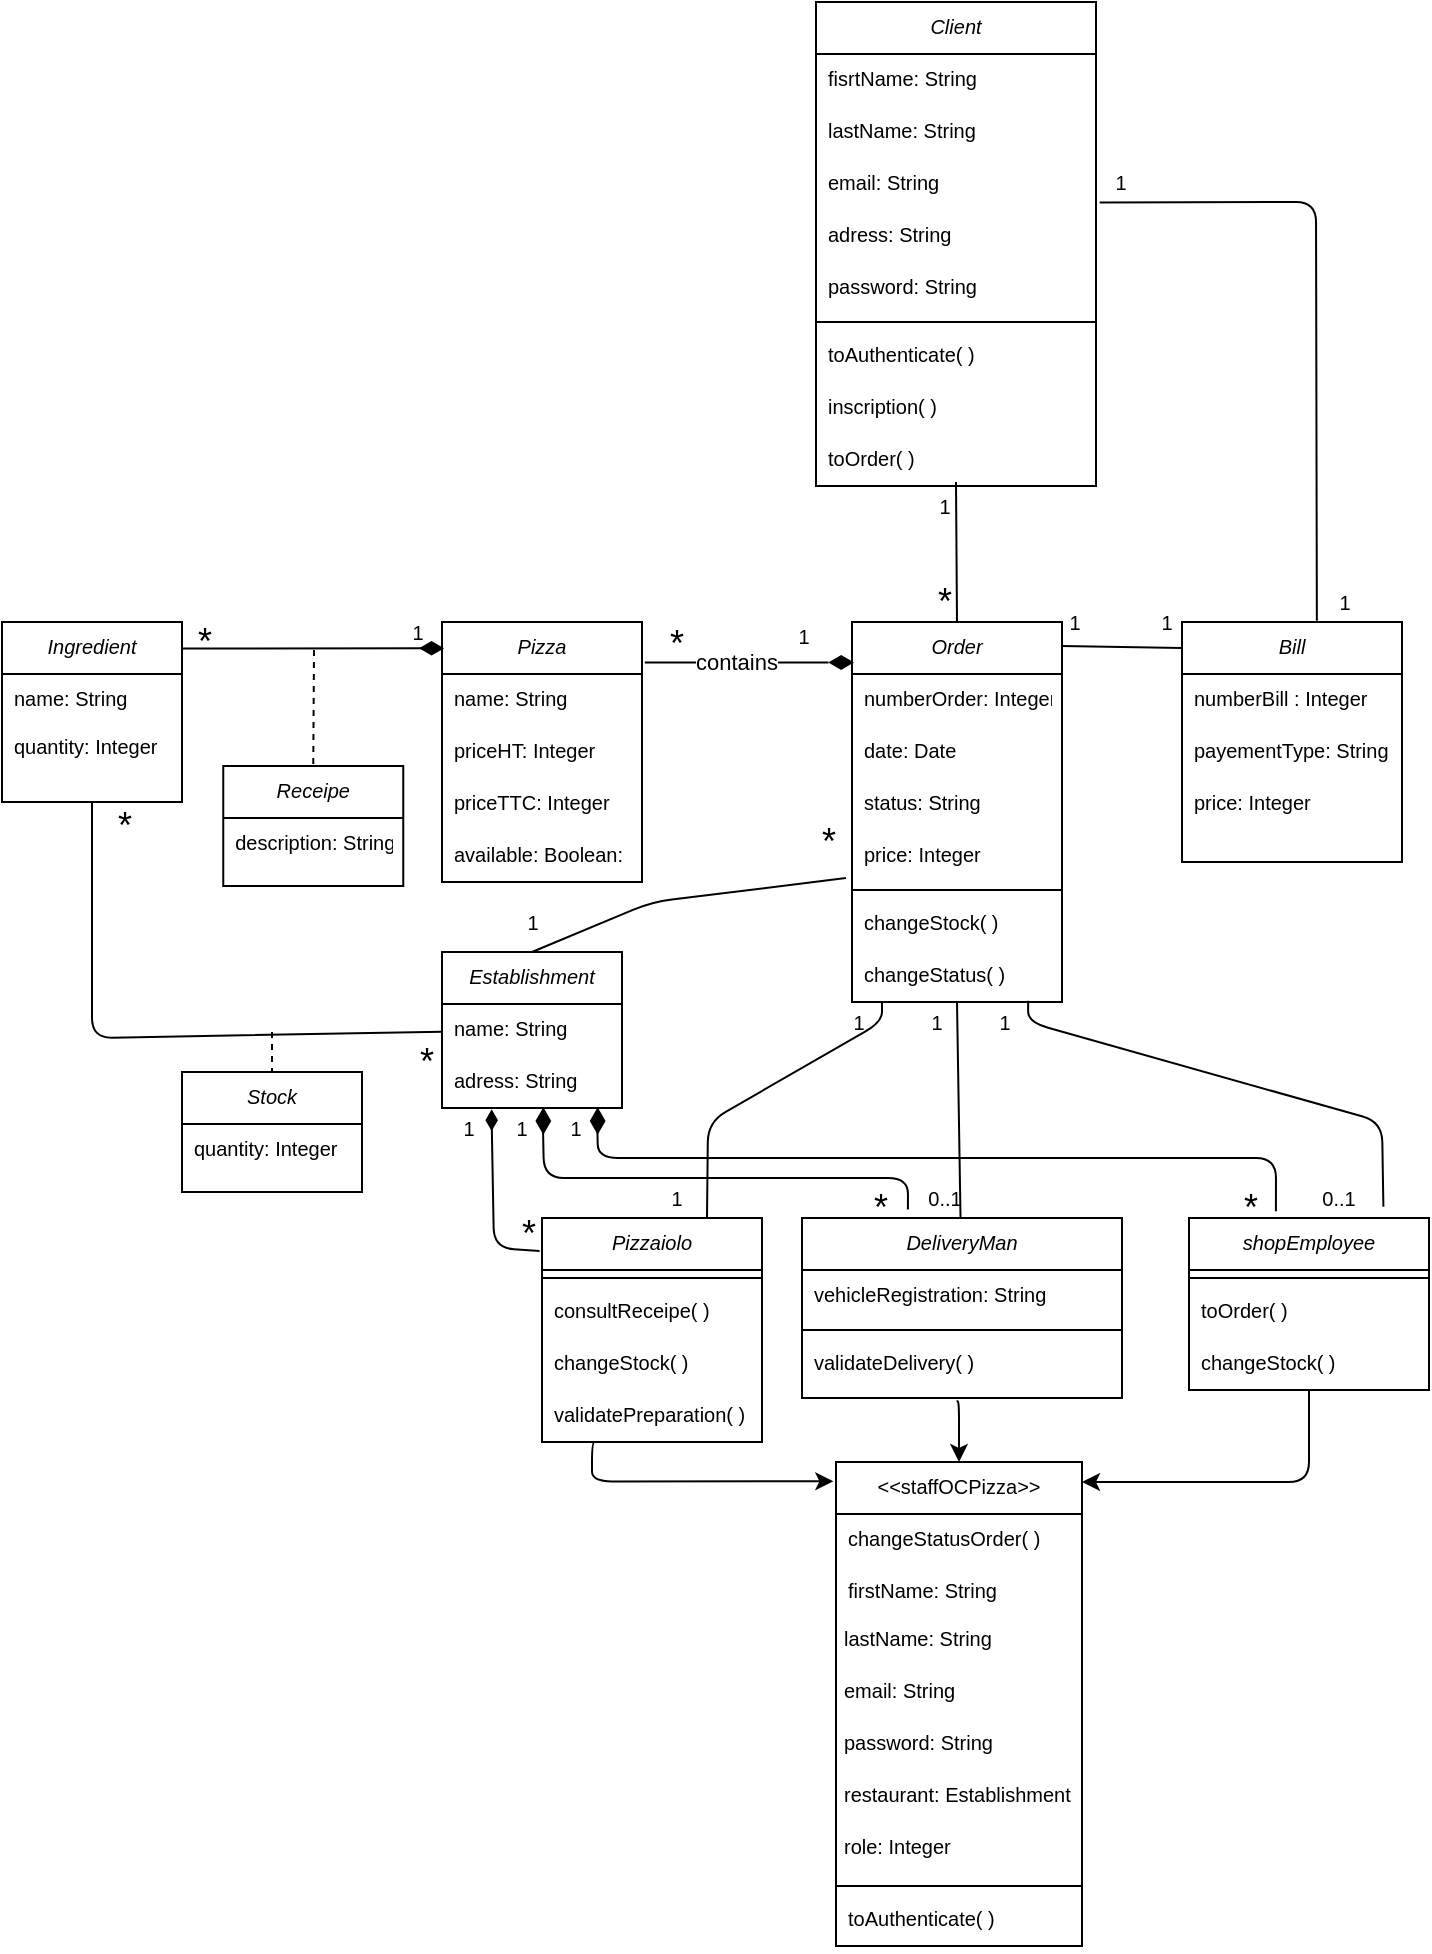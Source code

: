 <mxfile version="13.6.2" type="github"><diagram id="C5RBs43oDa-KdzZeNtuy" name="Page-1"><mxGraphModel dx="697" dy="497" grid="1" gridSize="10" guides="1" tooltips="1" connect="1" arrows="1" fold="1" page="1" pageScale="1" pageWidth="827" pageHeight="1169" math="0" shadow="0"><root><mxCell id="WIyWlLk6GJQsqaUBKTNV-0"/><mxCell id="WIyWlLk6GJQsqaUBKTNV-1" parent="WIyWlLk6GJQsqaUBKTNV-0"/><mxCell id="lugFvvRaNLMIri5eGXb2-1" value="" style="endArrow=none;html=1;entryX=0.613;entryY=-0.005;entryDx=0;entryDy=0;entryPerimeter=0;exitX=1.013;exitY=0.857;exitDx=0;exitDy=0;exitPerimeter=0;" edge="1" parent="WIyWlLk6GJQsqaUBKTNV-1" source="zkfFHV4jXpPFQw0GAbJ--3" target="zkfFHV4jXpPFQw0GAbJ--17"><mxGeometry width="50" height="50" relative="1" as="geometry"><mxPoint x="700" y="200" as="sourcePoint"/><mxPoint x="750" y="150" as="targetPoint"/><Array as="points"><mxPoint x="707" y="110"/></Array></mxGeometry></mxCell><mxCell id="lugFvvRaNLMIri5eGXb2-3" value="" style="endArrow=none;html=1;exitX=0.5;exitY=0;exitDx=0;exitDy=0;" edge="1" parent="WIyWlLk6GJQsqaUBKTNV-1" source="zkfFHV4jXpPFQw0GAbJ--13"><mxGeometry width="50" height="50" relative="1" as="geometry"><mxPoint x="542" y="510" as="sourcePoint"/><mxPoint x="527" y="250" as="targetPoint"/></mxGeometry></mxCell><mxCell id="lugFvvRaNLMIri5eGXb2-5" value="" style="endArrow=none;html=1;exitX=1;exitY=0.063;exitDx=0;exitDy=0;exitPerimeter=0;" edge="1" parent="WIyWlLk6GJQsqaUBKTNV-1" source="zkfFHV4jXpPFQw0GAbJ--13"><mxGeometry width="50" height="50" relative="1" as="geometry"><mxPoint x="670" y="440" as="sourcePoint"/><mxPoint x="640" y="333" as="targetPoint"/></mxGeometry></mxCell><mxCell id="lugFvvRaNLMIri5eGXb2-20" value="contains" style="endArrow=none;html=1;exitX=1.014;exitY=0.156;exitDx=0;exitDy=0;exitPerimeter=0;entryX=1.084;entryY=0.507;entryDx=0;entryDy=0;entryPerimeter=0;" edge="1" parent="WIyWlLk6GJQsqaUBKTNV-1" source="lugFvvRaNLMIri5eGXb2-15" target="lugFvvRaNLMIri5eGXb2-106"><mxGeometry width="50" height="50" relative="1" as="geometry"><mxPoint x="400" y="336" as="sourcePoint"/><mxPoint x="440" y="336" as="targetPoint"/></mxGeometry></mxCell><mxCell id="lugFvvRaNLMIri5eGXb2-25" value="" style="endArrow=none;html=1;exitX=1.005;exitY=0.147;exitDx=0;exitDy=0;exitPerimeter=0;entryX=0.898;entryY=0.507;entryDx=0;entryDy=0;entryPerimeter=0;" edge="1" parent="WIyWlLk6GJQsqaUBKTNV-1" source="lugFvvRaNLMIri5eGXb2-21" target="lugFvvRaNLMIri5eGXb2-108"><mxGeometry width="50" height="50" relative="1" as="geometry"><mxPoint x="254.48" y="330" as="sourcePoint"/><mxPoint x="250" y="335" as="targetPoint"/></mxGeometry></mxCell><mxCell id="lugFvvRaNLMIri5eGXb2-30" value="" style="endArrow=none;html=1;fontSize=10;entryX=0.5;entryY=0;entryDx=0;entryDy=0;rounded=1;dashed=1;" edge="1" parent="WIyWlLk6GJQsqaUBKTNV-1" target="lugFvvRaNLMIri5eGXb2-26"><mxGeometry width="50" height="50" relative="1" as="geometry"><mxPoint x="206" y="334" as="sourcePoint"/><mxPoint x="230" y="264" as="targetPoint"/></mxGeometry></mxCell><mxCell id="lugFvvRaNLMIri5eGXb2-35" value="" style="endArrow=none;html=1;fontSize=10;entryX=0.5;entryY=0;entryDx=0;entryDy=0;dashed=1;" edge="1" target="lugFvvRaNLMIri5eGXb2-32" parent="WIyWlLk6GJQsqaUBKTNV-1"><mxGeometry width="50" height="50" relative="1" as="geometry"><mxPoint x="185" y="525" as="sourcePoint"/><mxPoint x="180" y="415" as="targetPoint"/></mxGeometry></mxCell><mxCell id="lugFvvRaNLMIri5eGXb2-36" value="" style="endArrow=none;html=1;fontSize=10;entryX=0.5;entryY=1;entryDx=0;entryDy=0;" edge="1" parent="WIyWlLk6GJQsqaUBKTNV-1" source="zkfFHV4jXpPFQw0GAbJ--6" target="lugFvvRaNLMIri5eGXb2-21"><mxGeometry width="50" height="50" relative="1" as="geometry"><mxPoint x="90" y="570" as="sourcePoint"/><mxPoint x="140" y="520" as="targetPoint"/><Array as="points"><mxPoint x="95" y="528"/></Array></mxGeometry></mxCell><mxCell id="lugFvvRaNLMIri5eGXb2-37" value="" style="endArrow=none;html=1;fontSize=10;entryX=-0.029;entryY=0.923;entryDx=0;entryDy=0;exitX=0.5;exitY=0;exitDx=0;exitDy=0;endSize=1;startSize=1;entryPerimeter=0;" edge="1" parent="WIyWlLk6GJQsqaUBKTNV-1" source="zkfFHV4jXpPFQw0GAbJ--6" target="lugFvvRaNLMIri5eGXb2-14"><mxGeometry width="50" height="50" relative="1" as="geometry"><mxPoint x="380" y="490" as="sourcePoint"/><mxPoint x="430" y="440" as="targetPoint"/><Array as="points"><mxPoint x="375" y="460"/></Array></mxGeometry></mxCell><mxCell id="lugFvvRaNLMIri5eGXb2-59" value="" style="endArrow=none;html=1;fontSize=10;entryX=0.5;entryY=1;entryDx=0;entryDy=0;" edge="1" parent="WIyWlLk6GJQsqaUBKTNV-1" source="lugFvvRaNLMIri5eGXb2-44" target="zkfFHV4jXpPFQw0GAbJ--13"><mxGeometry width="50" height="50" relative="1" as="geometry"><mxPoint x="510" y="570" as="sourcePoint"/><mxPoint x="560" y="520" as="targetPoint"/></mxGeometry></mxCell><mxCell id="lugFvvRaNLMIri5eGXb2-60" value="" style="endArrow=none;html=1;strokeColor=#000000;fontSize=10;exitX=0.75;exitY=0;exitDx=0;exitDy=0;" edge="1" parent="WIyWlLk6GJQsqaUBKTNV-1" source="lugFvvRaNLMIri5eGXb2-38"><mxGeometry width="50" height="50" relative="1" as="geometry"><mxPoint x="410" y="590" as="sourcePoint"/><mxPoint x="490" y="510" as="targetPoint"/><Array as="points"><mxPoint x="403" y="570"/><mxPoint x="490" y="520"/></Array></mxGeometry></mxCell><mxCell id="lugFvvRaNLMIri5eGXb2-61" value="" style="endArrow=none;html=1;strokeColor=#000000;fontSize=10;entryX=0.839;entryY=0.977;entryDx=0;entryDy=0;entryPerimeter=0;exitX=0.81;exitY=-0.066;exitDx=0;exitDy=0;exitPerimeter=0;" edge="1" parent="WIyWlLk6GJQsqaUBKTNV-1" source="lugFvvRaNLMIri5eGXb2-48" target="lugFvvRaNLMIri5eGXb2-119"><mxGeometry width="50" height="50" relative="1" as="geometry"><mxPoint x="740" y="659" as="sourcePoint"/><mxPoint x="560" y="460" as="targetPoint"/><Array as="points"><mxPoint x="740" y="570"/><mxPoint x="563" y="520"/></Array></mxGeometry></mxCell><mxCell id="lugFvvRaNLMIri5eGXb2-63" value="" style="endArrow=none;html=1;strokeColor=#000000;fontSize=10;exitX=0.331;exitY=-0.047;exitDx=0;exitDy=0;exitPerimeter=0;entryX=0.937;entryY=0.519;entryDx=0;entryDy=0;entryPerimeter=0;" edge="1" parent="WIyWlLk6GJQsqaUBKTNV-1" source="lugFvvRaNLMIri5eGXb2-44" target="lugFvvRaNLMIri5eGXb2-104"><mxGeometry width="50" height="50" relative="1" as="geometry"><mxPoint x="443" y="548" as="sourcePoint"/><mxPoint x="333" y="588" as="targetPoint"/><Array as="points"><mxPoint x="503" y="598"/><mxPoint x="321" y="598"/></Array></mxGeometry></mxCell><mxCell id="lugFvvRaNLMIri5eGXb2-66" value="1" style="text;html=1;strokeColor=none;fillColor=none;align=center;verticalAlign=middle;whiteSpace=wrap;rounded=0;fontSize=10;" vertex="1" parent="WIyWlLk6GJQsqaUBKTNV-1"><mxGeometry x="597.5" y="90" width="23" height="20" as="geometry"/></mxCell><mxCell id="lugFvvRaNLMIri5eGXb2-67" value="1" style="text;html=1;strokeColor=none;fillColor=none;align=center;verticalAlign=middle;whiteSpace=wrap;rounded=0;fontSize=10;" vertex="1" parent="WIyWlLk6GJQsqaUBKTNV-1"><mxGeometry x="710" y="300" width="23" height="20" as="geometry"/></mxCell><mxCell id="lugFvvRaNLMIri5eGXb2-68" value="1" style="text;html=1;strokeColor=none;fillColor=none;align=center;verticalAlign=middle;whiteSpace=wrap;rounded=0;fontSize=10;" vertex="1" parent="WIyWlLk6GJQsqaUBKTNV-1"><mxGeometry x="510" y="252" width="23" height="20" as="geometry"/></mxCell><mxCell id="lugFvvRaNLMIri5eGXb2-69" value="&lt;font style=&quot;font-size: 18px&quot;&gt;*&lt;/font&gt;" style="text;html=1;strokeColor=none;fillColor=none;align=center;verticalAlign=middle;whiteSpace=wrap;rounded=0;fontSize=10;" vertex="1" parent="WIyWlLk6GJQsqaUBKTNV-1"><mxGeometry x="510" y="300" width="23" height="20" as="geometry"/></mxCell><mxCell id="lugFvvRaNLMIri5eGXb2-70" value="1" style="text;html=1;strokeColor=none;fillColor=none;align=center;verticalAlign=middle;whiteSpace=wrap;rounded=0;fontSize=10;" vertex="1" parent="WIyWlLk6GJQsqaUBKTNV-1"><mxGeometry x="442.83" y="320.5" width="15.5" height="13" as="geometry"/></mxCell><mxCell id="lugFvvRaNLMIri5eGXb2-71" value="&lt;font style=&quot;font-size: 18px&quot;&gt;*&lt;/font&gt;" style="text;html=1;strokeColor=none;fillColor=none;align=center;verticalAlign=middle;whiteSpace=wrap;rounded=0;fontSize=10;" vertex="1" parent="WIyWlLk6GJQsqaUBKTNV-1"><mxGeometry x="376" y="320.5" width="23" height="20" as="geometry"/></mxCell><mxCell id="lugFvvRaNLMIri5eGXb2-73" value="1" style="text;html=1;strokeColor=none;fillColor=none;align=center;verticalAlign=middle;whiteSpace=wrap;rounded=0;fontSize=10;" vertex="1" parent="WIyWlLk6GJQsqaUBKTNV-1"><mxGeometry x="620.5" y="310" width="23" height="20" as="geometry"/></mxCell><mxCell id="lugFvvRaNLMIri5eGXb2-74" value="1" style="text;html=1;strokeColor=none;fillColor=none;align=center;verticalAlign=middle;whiteSpace=wrap;rounded=0;fontSize=10;" vertex="1" parent="WIyWlLk6GJQsqaUBKTNV-1"><mxGeometry x="574.5" y="310" width="23" height="20" as="geometry"/></mxCell><mxCell id="lugFvvRaNLMIri5eGXb2-75" value="1" style="text;html=1;strokeColor=none;fillColor=none;align=center;verticalAlign=middle;whiteSpace=wrap;rounded=0;fontSize=10;" vertex="1" parent="WIyWlLk6GJQsqaUBKTNV-1"><mxGeometry x="249.83" y="316.5" width="15.75" height="17" as="geometry"/></mxCell><mxCell id="lugFvvRaNLMIri5eGXb2-77" value="&lt;font style=&quot;font-size: 18px&quot;&gt;*&lt;/font&gt;" style="text;html=1;strokeColor=none;fillColor=none;align=center;verticalAlign=middle;whiteSpace=wrap;rounded=0;fontSize=10;" vertex="1" parent="WIyWlLk6GJQsqaUBKTNV-1"><mxGeometry x="140" y="320" width="23" height="20" as="geometry"/></mxCell><mxCell id="lugFvvRaNLMIri5eGXb2-79" value="1" style="text;html=1;strokeColor=none;fillColor=none;align=center;verticalAlign=middle;whiteSpace=wrap;rounded=0;fontSize=10;" vertex="1" parent="WIyWlLk6GJQsqaUBKTNV-1"><mxGeometry x="303.5" y="460" width="23" height="20" as="geometry"/></mxCell><mxCell id="lugFvvRaNLMIri5eGXb2-80" value="&lt;font style=&quot;font-size: 18px&quot;&gt;*&lt;/font&gt;" style="text;html=1;strokeColor=none;fillColor=none;align=center;verticalAlign=middle;whiteSpace=wrap;rounded=0;fontSize=10;" vertex="1" parent="WIyWlLk6GJQsqaUBKTNV-1"><mxGeometry x="452" y="420" width="23" height="20" as="geometry"/></mxCell><mxCell id="zkfFHV4jXpPFQw0GAbJ--0" value="Client" style="swimlane;fontStyle=2;align=center;verticalAlign=top;childLayout=stackLayout;horizontal=1;startSize=26;horizontalStack=0;resizeParent=1;resizeLast=0;collapsible=1;marginBottom=0;rounded=0;shadow=0;strokeWidth=1;fontSize=10;" parent="WIyWlLk6GJQsqaUBKTNV-1" vertex="1"><mxGeometry x="457" y="10" width="140" height="242" as="geometry"><mxRectangle x="230" y="140" width="160" height="26" as="alternateBounds"/></mxGeometry></mxCell><mxCell id="zkfFHV4jXpPFQw0GAbJ--1" value="fisrtName: String" style="text;align=left;verticalAlign=top;spacingLeft=4;spacingRight=4;overflow=hidden;rotatable=0;points=[[0,0.5],[1,0.5]];portConstraint=eastwest;strokeWidth=1;fontSize=10;" parent="zkfFHV4jXpPFQw0GAbJ--0" vertex="1"><mxGeometry y="26" width="140" height="26" as="geometry"/></mxCell><mxCell id="zkfFHV4jXpPFQw0GAbJ--2" value="lastName: String" style="text;align=left;verticalAlign=top;spacingLeft=4;spacingRight=4;overflow=hidden;rotatable=0;points=[[0,0.5],[1,0.5]];portConstraint=eastwest;rounded=0;shadow=0;html=0;strokeWidth=1;fontSize=10;" parent="zkfFHV4jXpPFQw0GAbJ--0" vertex="1"><mxGeometry y="52" width="140" height="26" as="geometry"/></mxCell><mxCell id="zkfFHV4jXpPFQw0GAbJ--3" value="email: String" style="text;align=left;verticalAlign=top;spacingLeft=4;spacingRight=4;overflow=hidden;rotatable=0;points=[[0,0.5],[1,0.5]];portConstraint=eastwest;rounded=0;shadow=0;html=0;strokeWidth=1;fontSize=10;" parent="zkfFHV4jXpPFQw0GAbJ--0" vertex="1"><mxGeometry y="78" width="140" height="26" as="geometry"/></mxCell><mxCell id="zkfFHV4jXpPFQw0GAbJ--5" value="adress: String" style="text;align=left;verticalAlign=top;spacingLeft=4;spacingRight=4;overflow=hidden;rotatable=0;points=[[0,0.5],[1,0.5]];portConstraint=eastwest;strokeWidth=1;fontSize=10;" parent="zkfFHV4jXpPFQw0GAbJ--0" vertex="1"><mxGeometry y="104" width="140" height="26" as="geometry"/></mxCell><mxCell id="lugFvvRaNLMIri5eGXb2-7" value="password: String" style="text;align=left;verticalAlign=top;spacingLeft=4;spacingRight=4;overflow=hidden;rotatable=0;points=[[0,0.5],[1,0.5]];portConstraint=eastwest;strokeWidth=1;fontSize=10;" vertex="1" parent="zkfFHV4jXpPFQw0GAbJ--0"><mxGeometry y="130" width="140" height="26" as="geometry"/></mxCell><mxCell id="zkfFHV4jXpPFQw0GAbJ--4" value="" style="line;html=1;strokeWidth=1;align=left;verticalAlign=middle;spacingTop=-1;spacingLeft=3;spacingRight=3;rotatable=0;labelPosition=right;points=[];portConstraint=eastwest;" parent="zkfFHV4jXpPFQw0GAbJ--0" vertex="1"><mxGeometry y="156" width="140" height="8" as="geometry"/></mxCell><mxCell id="lugFvvRaNLMIri5eGXb2-8" value="toAuthenticate( )" style="text;align=left;verticalAlign=top;spacingLeft=4;spacingRight=4;overflow=hidden;rotatable=0;points=[[0,0.5],[1,0.5]];portConstraint=eastwest;strokeWidth=1;fontSize=10;" vertex="1" parent="zkfFHV4jXpPFQw0GAbJ--0"><mxGeometry y="164" width="140" height="26" as="geometry"/></mxCell><mxCell id="lugFvvRaNLMIri5eGXb2-115" value="inscription( ) " style="text;align=left;verticalAlign=top;spacingLeft=4;spacingRight=4;overflow=hidden;rotatable=0;points=[[0,0.5],[1,0.5]];portConstraint=eastwest;strokeWidth=1;fontSize=10;" vertex="1" parent="zkfFHV4jXpPFQw0GAbJ--0"><mxGeometry y="190" width="140" height="26" as="geometry"/></mxCell><mxCell id="lugFvvRaNLMIri5eGXb2-116" value="toOrder( )" style="text;align=left;verticalAlign=top;spacingLeft=4;spacingRight=4;overflow=hidden;rotatable=0;points=[[0,0.5],[1,0.5]];portConstraint=eastwest;strokeWidth=1;fontSize=10;" vertex="1" parent="zkfFHV4jXpPFQw0GAbJ--0"><mxGeometry y="216" width="140" height="26" as="geometry"/></mxCell><mxCell id="lugFvvRaNLMIri5eGXb2-81" value="1" style="text;html=1;strokeColor=none;fillColor=none;align=center;verticalAlign=middle;whiteSpace=wrap;rounded=0;fontSize=10;" vertex="1" parent="WIyWlLk6GJQsqaUBKTNV-1"><mxGeometry x="277.83" y="561.75" width="11" height="22.5" as="geometry"/></mxCell><mxCell id="lugFvvRaNLMIri5eGXb2-82" value="&lt;font style=&quot;font-size: 18px&quot;&gt;*&lt;/font&gt;" style="text;html=1;strokeColor=none;fillColor=none;align=center;verticalAlign=middle;whiteSpace=wrap;rounded=0;fontSize=10;" vertex="1" parent="WIyWlLk6GJQsqaUBKTNV-1"><mxGeometry x="305.5" y="618" width="14.5" height="15" as="geometry"/></mxCell><mxCell id="lugFvvRaNLMIri5eGXb2-83" value="&lt;font style=&quot;font-size: 18px&quot;&gt;*&lt;/font&gt;" style="text;html=1;strokeColor=none;fillColor=none;align=center;verticalAlign=middle;whiteSpace=wrap;rounded=0;fontSize=10;" vertex="1" parent="WIyWlLk6GJQsqaUBKTNV-1"><mxGeometry x="478" y="603" width="23" height="20" as="geometry"/></mxCell><mxCell id="lugFvvRaNLMIri5eGXb2-84" value="1" style="text;html=1;strokeColor=none;fillColor=none;align=center;verticalAlign=middle;whiteSpace=wrap;rounded=0;fontSize=10;" vertex="1" parent="WIyWlLk6GJQsqaUBKTNV-1"><mxGeometry x="334" y="565.5" width="6" height="15" as="geometry"/></mxCell><mxCell id="lugFvvRaNLMIri5eGXb2-85" value="1" style="text;html=1;strokeColor=none;fillColor=none;align=center;verticalAlign=middle;whiteSpace=wrap;rounded=0;fontSize=10;" vertex="1" parent="WIyWlLk6GJQsqaUBKTNV-1"><mxGeometry x="305.5" y="565.5" width="8" height="15" as="geometry"/></mxCell><mxCell id="lugFvvRaNLMIri5eGXb2-86" value="" style="endArrow=none;html=1;strokeColor=#000000;fontSize=10;entryX=0.908;entryY=0.519;entryDx=0;entryDy=0;exitX=0.308;exitY=-0.05;exitDx=0;exitDy=0;exitPerimeter=0;entryPerimeter=0;" edge="1" parent="WIyWlLk6GJQsqaUBKTNV-1" target="lugFvvRaNLMIri5eGXb2-105"><mxGeometry width="50" height="50" relative="1" as="geometry"><mxPoint x="686.96" y="614.6" as="sourcePoint"/><mxPoint x="340.5" y="558" as="targetPoint"/><Array as="points"><mxPoint x="687" y="588"/><mxPoint x="401" y="588"/><mxPoint x="348" y="588"/></Array></mxGeometry></mxCell><mxCell id="lugFvvRaNLMIri5eGXb2-87" value="&lt;font style=&quot;font-size: 18px&quot;&gt;*&lt;/font&gt;" style="text;html=1;strokeColor=none;fillColor=none;align=center;verticalAlign=middle;whiteSpace=wrap;rounded=0;fontSize=10;" vertex="1" parent="WIyWlLk6GJQsqaUBKTNV-1"><mxGeometry x="663" y="603" width="23" height="20" as="geometry"/></mxCell><mxCell id="lugFvvRaNLMIri5eGXb2-88" value="1" style="text;html=1;strokeColor=none;fillColor=none;align=center;verticalAlign=middle;whiteSpace=wrap;rounded=0;fontSize=10;" vertex="1" parent="WIyWlLk6GJQsqaUBKTNV-1"><mxGeometry x="467" y="510" width="23" height="20" as="geometry"/></mxCell><mxCell id="lugFvvRaNLMIri5eGXb2-89" value="1" style="text;html=1;strokeColor=none;fillColor=none;align=center;verticalAlign=middle;whiteSpace=wrap;rounded=0;fontSize=10;" vertex="1" parent="WIyWlLk6GJQsqaUBKTNV-1"><mxGeometry x="506" y="510" width="23" height="20" as="geometry"/></mxCell><mxCell id="lugFvvRaNLMIri5eGXb2-90" value="1" style="text;html=1;strokeColor=none;fillColor=none;align=center;verticalAlign=middle;whiteSpace=wrap;rounded=0;fontSize=10;" vertex="1" parent="WIyWlLk6GJQsqaUBKTNV-1"><mxGeometry x="540" y="510" width="23" height="20" as="geometry"/></mxCell><mxCell id="lugFvvRaNLMIri5eGXb2-92" value="1" style="text;html=1;strokeColor=none;fillColor=none;align=center;verticalAlign=middle;whiteSpace=wrap;rounded=0;fontSize=10;" vertex="1" parent="WIyWlLk6GJQsqaUBKTNV-1"><mxGeometry x="376" y="598" width="23" height="20" as="geometry"/></mxCell><mxCell id="lugFvvRaNLMIri5eGXb2-93" value="0..1" style="text;html=1;strokeColor=none;fillColor=none;align=center;verticalAlign=middle;whiteSpace=wrap;rounded=0;fontSize=10;" vertex="1" parent="WIyWlLk6GJQsqaUBKTNV-1"><mxGeometry x="510" y="598" width="23" height="20" as="geometry"/></mxCell><mxCell id="lugFvvRaNLMIri5eGXb2-94" value="0..1" style="text;html=1;strokeColor=none;fillColor=none;align=center;verticalAlign=middle;whiteSpace=wrap;rounded=0;fontSize=10;" vertex="1" parent="WIyWlLk6GJQsqaUBKTNV-1"><mxGeometry x="706.5" y="598" width="23" height="20" as="geometry"/></mxCell><mxCell id="lugFvvRaNLMIri5eGXb2-96" value="" style="endArrow=none;html=1;strokeColor=#000000;fontSize=10;exitX=-0.011;exitY=0.147;exitDx=0;exitDy=0;exitPerimeter=0;" edge="1" parent="WIyWlLk6GJQsqaUBKTNV-1" source="lugFvvRaNLMIri5eGXb2-38" target="lugFvvRaNLMIri5eGXb2-103"><mxGeometry width="50" height="50" relative="1" as="geometry"><mxPoint x="296" y="638" as="sourcePoint"/><mxPoint x="296" y="578" as="targetPoint"/><Array as="points"><mxPoint x="296" y="633"/></Array></mxGeometry></mxCell><mxCell id="lugFvvRaNLMIri5eGXb2-103" value="" style="html=1;whiteSpace=wrap;aspect=fixed;shape=isoRectangle;strokeWidth=1;fontSize=10;rotation=90;fillColor=#000000;" vertex="1" parent="WIyWlLk6GJQsqaUBKTNV-1"><mxGeometry x="290.39" y="566.44" width="8.89" height="5.33" as="geometry"/></mxCell><mxCell id="lugFvvRaNLMIri5eGXb2-104" value="" style="html=1;whiteSpace=wrap;aspect=fixed;shape=isoRectangle;strokeWidth=1;fontSize=10;rotation=90;fillColor=#000000;" vertex="1" parent="WIyWlLk6GJQsqaUBKTNV-1"><mxGeometry x="314.83" y="566" width="11.67" height="7" as="geometry"/></mxCell><mxCell id="lugFvvRaNLMIri5eGXb2-105" value="" style="html=1;whiteSpace=wrap;aspect=fixed;shape=isoRectangle;strokeWidth=1;fontSize=10;rotation=90;fillColor=#000000;" vertex="1" parent="WIyWlLk6GJQsqaUBKTNV-1"><mxGeometry x="342" y="566" width="11.67" height="7" as="geometry"/></mxCell><mxCell id="zkfFHV4jXpPFQw0GAbJ--13" value="Order" style="swimlane;fontStyle=2;align=center;verticalAlign=top;childLayout=stackLayout;horizontal=1;startSize=26;horizontalStack=0;resizeParent=1;resizeLast=0;collapsible=1;marginBottom=0;rounded=0;shadow=0;strokeWidth=1;fontSize=10;" parent="WIyWlLk6GJQsqaUBKTNV-1" vertex="1"><mxGeometry x="475" y="320" width="105" height="190" as="geometry"><mxRectangle x="340" y="380" width="170" height="26" as="alternateBounds"/></mxGeometry></mxCell><mxCell id="zkfFHV4jXpPFQw0GAbJ--14" value="numberOrder: Integer" style="text;align=left;verticalAlign=top;spacingLeft=4;spacingRight=4;overflow=hidden;rotatable=0;points=[[0,0.5],[1,0.5]];portConstraint=eastwest;fontSize=10;" parent="zkfFHV4jXpPFQw0GAbJ--13" vertex="1"><mxGeometry y="26" width="105" height="26" as="geometry"/></mxCell><mxCell id="lugFvvRaNLMIri5eGXb2-12" value="date: Date&#xa;" style="text;align=left;verticalAlign=top;spacingLeft=4;spacingRight=4;overflow=hidden;rotatable=0;points=[[0,0.5],[1,0.5]];portConstraint=eastwest;fontSize=10;" vertex="1" parent="zkfFHV4jXpPFQw0GAbJ--13"><mxGeometry y="52" width="105" height="26" as="geometry"/></mxCell><mxCell id="lugFvvRaNLMIri5eGXb2-13" value="status: String" style="text;align=left;verticalAlign=top;spacingLeft=4;spacingRight=4;overflow=hidden;rotatable=0;points=[[0,0.5],[1,0.5]];portConstraint=eastwest;fontSize=10;" vertex="1" parent="zkfFHV4jXpPFQw0GAbJ--13"><mxGeometry y="78" width="105" height="26" as="geometry"/></mxCell><mxCell id="lugFvvRaNLMIri5eGXb2-14" value="price: Integer" style="text;align=left;verticalAlign=top;spacingLeft=4;spacingRight=4;overflow=hidden;rotatable=0;points=[[0,0.5],[1,0.5]];portConstraint=eastwest;fontSize=10;" vertex="1" parent="zkfFHV4jXpPFQw0GAbJ--13"><mxGeometry y="104" width="105" height="26" as="geometry"/></mxCell><mxCell id="lugFvvRaNLMIri5eGXb2-117" value="" style="line;html=1;strokeWidth=1;align=left;verticalAlign=middle;spacingTop=-1;spacingLeft=3;spacingRight=3;rotatable=0;labelPosition=right;points=[];portConstraint=eastwest;" vertex="1" parent="zkfFHV4jXpPFQw0GAbJ--13"><mxGeometry y="130" width="105" height="8" as="geometry"/></mxCell><mxCell id="lugFvvRaNLMIri5eGXb2-118" value="changeStock( )" style="text;align=left;verticalAlign=top;spacingLeft=4;spacingRight=4;overflow=hidden;rotatable=0;points=[[0,0.5],[1,0.5]];portConstraint=eastwest;fontSize=10;" vertex="1" parent="zkfFHV4jXpPFQw0GAbJ--13"><mxGeometry y="138" width="105" height="26" as="geometry"/></mxCell><mxCell id="lugFvvRaNLMIri5eGXb2-119" value="changeStatus( ) " style="text;align=left;verticalAlign=top;spacingLeft=4;spacingRight=4;overflow=hidden;rotatable=0;points=[[0,0.5],[1,0.5]];portConstraint=eastwest;fontSize=10;" vertex="1" parent="zkfFHV4jXpPFQw0GAbJ--13"><mxGeometry y="164" width="105" height="26" as="geometry"/></mxCell><mxCell id="zkfFHV4jXpPFQw0GAbJ--17" value="Bill" style="swimlane;fontStyle=2;align=center;verticalAlign=top;childLayout=stackLayout;horizontal=1;startSize=26;horizontalStack=0;resizeParent=1;resizeLast=0;collapsible=1;marginBottom=0;rounded=0;shadow=0;strokeWidth=1;fontSize=10;" parent="WIyWlLk6GJQsqaUBKTNV-1" vertex="1"><mxGeometry x="640" y="320" width="110" height="120" as="geometry"><mxRectangle x="550" y="140" width="160" height="26" as="alternateBounds"/></mxGeometry></mxCell><mxCell id="zkfFHV4jXpPFQw0GAbJ--18" value="numberBill : Integer" style="text;align=left;verticalAlign=top;spacingLeft=4;spacingRight=4;overflow=hidden;rotatable=0;points=[[0,0.5],[1,0.5]];portConstraint=eastwest;fontSize=10;" parent="zkfFHV4jXpPFQw0GAbJ--17" vertex="1"><mxGeometry y="26" width="110" height="26" as="geometry"/></mxCell><mxCell id="zkfFHV4jXpPFQw0GAbJ--19" value="payementType: String" style="text;align=left;verticalAlign=top;spacingLeft=4;spacingRight=4;overflow=hidden;rotatable=0;points=[[0,0.5],[1,0.5]];portConstraint=eastwest;rounded=0;shadow=0;html=0;fontSize=10;" parent="zkfFHV4jXpPFQw0GAbJ--17" vertex="1"><mxGeometry y="52" width="110" height="26" as="geometry"/></mxCell><mxCell id="zkfFHV4jXpPFQw0GAbJ--20" value="price: Integer" style="text;align=left;verticalAlign=top;spacingLeft=4;spacingRight=4;overflow=hidden;rotatable=0;points=[[0,0.5],[1,0.5]];portConstraint=eastwest;rounded=0;shadow=0;html=0;fontSize=10;" parent="zkfFHV4jXpPFQw0GAbJ--17" vertex="1"><mxGeometry y="78" width="110" height="26" as="geometry"/></mxCell><mxCell id="lugFvvRaNLMIri5eGXb2-21" value="Ingredient" style="swimlane;fontStyle=2;align=center;verticalAlign=top;childLayout=stackLayout;horizontal=1;startSize=26;horizontalStack=0;resizeParent=1;resizeLast=0;collapsible=1;marginBottom=0;rounded=0;shadow=0;strokeWidth=1;fontSize=10;" vertex="1" parent="WIyWlLk6GJQsqaUBKTNV-1"><mxGeometry x="50" y="320" width="90" height="90" as="geometry"><mxRectangle x="550" y="140" width="160" height="26" as="alternateBounds"/></mxGeometry></mxCell><mxCell id="lugFvvRaNLMIri5eGXb2-22" value="name: String" style="text;align=left;verticalAlign=top;spacingLeft=4;spacingRight=4;overflow=hidden;rotatable=0;points=[[0,0.5],[1,0.5]];portConstraint=eastwest;fontSize=10;" vertex="1" parent="lugFvvRaNLMIri5eGXb2-21"><mxGeometry y="26" width="90" height="24" as="geometry"/></mxCell><mxCell id="lugFvvRaNLMIri5eGXb2-23" value="quantity: Integer" style="text;align=left;verticalAlign=top;spacingLeft=4;spacingRight=4;overflow=hidden;rotatable=0;points=[[0,0.5],[1,0.5]];portConstraint=eastwest;rounded=0;shadow=0;html=0;fontSize=10;" vertex="1" parent="lugFvvRaNLMIri5eGXb2-21"><mxGeometry y="50" width="90" height="26" as="geometry"/></mxCell><mxCell id="lugFvvRaNLMIri5eGXb2-26" value="Receipe" style="swimlane;fontStyle=2;align=center;verticalAlign=top;childLayout=stackLayout;horizontal=1;startSize=26;horizontalStack=0;resizeParent=1;resizeLast=0;collapsible=1;marginBottom=0;rounded=0;shadow=0;strokeWidth=1;fontSize=10;" vertex="1" parent="WIyWlLk6GJQsqaUBKTNV-1"><mxGeometry x="160.63" y="392" width="90" height="60" as="geometry"><mxRectangle x="550" y="140" width="160" height="26" as="alternateBounds"/></mxGeometry></mxCell><mxCell id="lugFvvRaNLMIri5eGXb2-27" value="description: String" style="text;align=left;verticalAlign=top;spacingLeft=4;spacingRight=4;overflow=hidden;rotatable=0;points=[[0,0.5],[1,0.5]];portConstraint=eastwest;fontSize=10;" vertex="1" parent="lugFvvRaNLMIri5eGXb2-26"><mxGeometry y="26" width="90" height="26" as="geometry"/></mxCell><mxCell id="lugFvvRaNLMIri5eGXb2-15" value="Pizza" style="swimlane;fontStyle=2;align=center;verticalAlign=top;childLayout=stackLayout;horizontal=1;startSize=26;horizontalStack=0;resizeParent=1;resizeLast=0;collapsible=1;marginBottom=0;rounded=0;shadow=0;strokeWidth=1;fontSize=10;" vertex="1" parent="WIyWlLk6GJQsqaUBKTNV-1"><mxGeometry x="270" y="320" width="100" height="130" as="geometry"><mxRectangle x="550" y="140" width="160" height="26" as="alternateBounds"/></mxGeometry></mxCell><mxCell id="lugFvvRaNLMIri5eGXb2-16" value="name: String" style="text;align=left;verticalAlign=top;spacingLeft=4;spacingRight=4;overflow=hidden;rotatable=0;points=[[0,0.5],[1,0.5]];portConstraint=eastwest;fontSize=10;" vertex="1" parent="lugFvvRaNLMIri5eGXb2-15"><mxGeometry y="26" width="100" height="26" as="geometry"/></mxCell><mxCell id="lugFvvRaNLMIri5eGXb2-17" value="priceHT: Integer" style="text;align=left;verticalAlign=top;spacingLeft=4;spacingRight=4;overflow=hidden;rotatable=0;points=[[0,0.5],[1,0.5]];portConstraint=eastwest;rounded=0;shadow=0;html=0;fontSize=10;" vertex="1" parent="lugFvvRaNLMIri5eGXb2-15"><mxGeometry y="52" width="100" height="26" as="geometry"/></mxCell><mxCell id="lugFvvRaNLMIri5eGXb2-120" value="priceTTC: Integer" style="text;align=left;verticalAlign=top;spacingLeft=4;spacingRight=4;overflow=hidden;rotatable=0;points=[[0,0.5],[1,0.5]];portConstraint=eastwest;rounded=0;shadow=0;html=0;fontSize=10;" vertex="1" parent="lugFvvRaNLMIri5eGXb2-15"><mxGeometry y="78" width="100" height="26" as="geometry"/></mxCell><mxCell id="lugFvvRaNLMIri5eGXb2-121" value="available: Boolean:" style="text;align=left;verticalAlign=top;spacingLeft=4;spacingRight=4;overflow=hidden;rotatable=0;points=[[0,0.5],[1,0.5]];portConstraint=eastwest;fontSize=10;" vertex="1" parent="lugFvvRaNLMIri5eGXb2-15"><mxGeometry y="104" width="100" height="26" as="geometry"/></mxCell><mxCell id="lugFvvRaNLMIri5eGXb2-106" value="" style="html=1;whiteSpace=wrap;aspect=fixed;shape=isoRectangle;strokeWidth=1;fontSize=10;rotation=-180;fillColor=#000000;" vertex="1" parent="WIyWlLk6GJQsqaUBKTNV-1"><mxGeometry x="464.17" y="337" width="10.83" height="6.5" as="geometry"/></mxCell><mxCell id="lugFvvRaNLMIri5eGXb2-108" value="" style="html=1;whiteSpace=wrap;aspect=fixed;shape=isoRectangle;strokeWidth=1;fontSize=10;rotation=-180;fillColor=#000000;" vertex="1" parent="WIyWlLk6GJQsqaUBKTNV-1"><mxGeometry x="259.53" y="330" width="10.47" height="6.28" as="geometry"/></mxCell><mxCell id="lugFvvRaNLMIri5eGXb2-109" value="&lt;font style=&quot;font-size: 18px&quot;&gt;*&lt;/font&gt;" style="text;html=1;strokeColor=none;fillColor=none;align=center;verticalAlign=middle;whiteSpace=wrap;rounded=0;fontSize=10;" vertex="1" parent="WIyWlLk6GJQsqaUBKTNV-1"><mxGeometry x="100" y="412" width="23" height="20" as="geometry"/></mxCell><mxCell id="lugFvvRaNLMIri5eGXb2-110" value="&lt;font style=&quot;font-size: 18px&quot;&gt;*&lt;/font&gt;" style="text;html=1;strokeColor=none;fillColor=none;align=center;verticalAlign=middle;whiteSpace=wrap;rounded=0;fontSize=10;" vertex="1" parent="WIyWlLk6GJQsqaUBKTNV-1"><mxGeometry x="250.63" y="530" width="23" height="20" as="geometry"/></mxCell><mxCell id="zkfFHV4jXpPFQw0GAbJ--6" value="Establishment" style="swimlane;fontStyle=2;align=center;verticalAlign=top;childLayout=stackLayout;horizontal=1;startSize=26;horizontalStack=0;resizeParent=1;resizeLast=0;collapsible=1;marginBottom=0;rounded=0;shadow=0;strokeWidth=1;fontSize=10;" parent="WIyWlLk6GJQsqaUBKTNV-1" vertex="1"><mxGeometry x="270" y="485" width="90" height="78" as="geometry"><mxRectangle x="130" y="380" width="160" height="26" as="alternateBounds"/></mxGeometry></mxCell><mxCell id="zkfFHV4jXpPFQw0GAbJ--7" value="name: String" style="text;align=left;verticalAlign=top;spacingLeft=4;spacingRight=4;overflow=hidden;rotatable=0;points=[[0,0.5],[1,0.5]];portConstraint=eastwest;fontSize=10;" parent="zkfFHV4jXpPFQw0GAbJ--6" vertex="1"><mxGeometry y="26" width="90" height="26" as="geometry"/></mxCell><mxCell id="zkfFHV4jXpPFQw0GAbJ--8" value="adress: String" style="text;align=left;verticalAlign=top;spacingLeft=4;spacingRight=4;overflow=hidden;rotatable=0;points=[[0,0.5],[1,0.5]];portConstraint=eastwest;rounded=0;shadow=0;html=0;fontSize=10;" parent="zkfFHV4jXpPFQw0GAbJ--6" vertex="1"><mxGeometry y="52" width="90" height="26" as="geometry"/></mxCell><mxCell id="lugFvvRaNLMIri5eGXb2-32" value="Stock" style="swimlane;fontStyle=2;align=center;verticalAlign=top;childLayout=stackLayout;horizontal=1;startSize=26;horizontalStack=0;resizeParent=1;resizeLast=0;collapsible=1;marginBottom=0;rounded=0;shadow=0;strokeWidth=1;fontSize=10;" vertex="1" parent="WIyWlLk6GJQsqaUBKTNV-1"><mxGeometry x="140" y="545" width="90" height="60" as="geometry"><mxRectangle x="550" y="140" width="160" height="26" as="alternateBounds"/></mxGeometry></mxCell><mxCell id="lugFvvRaNLMIri5eGXb2-33" value="quantity: Integer" style="text;align=left;verticalAlign=top;spacingLeft=4;spacingRight=4;overflow=hidden;rotatable=0;points=[[0,0.5],[1,0.5]];portConstraint=eastwest;fontSize=10;" vertex="1" parent="lugFvvRaNLMIri5eGXb2-32"><mxGeometry y="26" width="90" height="26" as="geometry"/></mxCell><mxCell id="lugFvvRaNLMIri5eGXb2-44" value="DeliveryMan" style="swimlane;fontStyle=2;align=center;verticalAlign=top;childLayout=stackLayout;horizontal=1;startSize=26;horizontalStack=0;resizeParent=1;resizeLast=0;collapsible=1;marginBottom=0;rounded=0;shadow=0;strokeWidth=1;fontSize=10;" vertex="1" parent="WIyWlLk6GJQsqaUBKTNV-1"><mxGeometry x="450" y="618" width="160" height="90" as="geometry"><mxRectangle x="130" y="380" width="160" height="26" as="alternateBounds"/></mxGeometry></mxCell><mxCell id="lugFvvRaNLMIri5eGXb2-46" value="vehicleRegistration: String" style="text;align=left;verticalAlign=top;spacingLeft=4;spacingRight=4;overflow=hidden;rotatable=0;points=[[0,0.5],[1,0.5]];portConstraint=eastwest;rounded=0;shadow=0;html=0;fontSize=10;" vertex="1" parent="lugFvvRaNLMIri5eGXb2-44"><mxGeometry y="26" width="160" height="26" as="geometry"/></mxCell><mxCell id="lugFvvRaNLMIri5eGXb2-45" value="" style="line;html=1;strokeWidth=1;align=left;verticalAlign=middle;spacingTop=-1;spacingLeft=3;spacingRight=3;rotatable=0;labelPosition=right;points=[];portConstraint=eastwest;" vertex="1" parent="lugFvvRaNLMIri5eGXb2-44"><mxGeometry y="52" width="160" height="8" as="geometry"/></mxCell><mxCell id="lugFvvRaNLMIri5eGXb2-47" value="validateDelivery( )" style="text;align=left;verticalAlign=top;spacingLeft=4;spacingRight=4;overflow=hidden;rotatable=0;points=[[0,0.5],[1,0.5]];portConstraint=eastwest;rounded=0;shadow=0;html=0;fontSize=10;" vertex="1" parent="lugFvvRaNLMIri5eGXb2-44"><mxGeometry y="60" width="160" height="30" as="geometry"/></mxCell><mxCell id="lugFvvRaNLMIri5eGXb2-38" value="Pizzaiolo" style="swimlane;fontStyle=2;align=center;verticalAlign=top;childLayout=stackLayout;horizontal=1;startSize=26;horizontalStack=0;resizeParent=1;resizeLast=0;collapsible=1;marginBottom=0;rounded=0;shadow=0;strokeWidth=1;fontSize=10;" vertex="1" parent="WIyWlLk6GJQsqaUBKTNV-1"><mxGeometry x="320" y="618" width="110" height="112" as="geometry"><mxRectangle x="130" y="380" width="160" height="26" as="alternateBounds"/></mxGeometry></mxCell><mxCell id="lugFvvRaNLMIri5eGXb2-41" value="" style="line;html=1;strokeWidth=1;align=left;verticalAlign=middle;spacingTop=-1;spacingLeft=3;spacingRight=3;rotatable=0;labelPosition=right;points=[];portConstraint=eastwest;" vertex="1" parent="lugFvvRaNLMIri5eGXb2-38"><mxGeometry y="26" width="110" height="8" as="geometry"/></mxCell><mxCell id="lugFvvRaNLMIri5eGXb2-42" value="consultReceipe( )" style="text;align=left;verticalAlign=top;spacingLeft=4;spacingRight=4;overflow=hidden;rotatable=0;points=[[0,0.5],[1,0.5]];portConstraint=eastwest;rounded=0;shadow=0;html=0;fontSize=10;" vertex="1" parent="lugFvvRaNLMIri5eGXb2-38"><mxGeometry y="34" width="110" height="26" as="geometry"/></mxCell><mxCell id="lugFvvRaNLMIri5eGXb2-139" value="changeStock( )" style="text;align=left;verticalAlign=top;spacingLeft=4;spacingRight=4;overflow=hidden;rotatable=0;points=[[0,0.5],[1,0.5]];portConstraint=eastwest;rounded=0;shadow=0;html=0;fontSize=10;" vertex="1" parent="lugFvvRaNLMIri5eGXb2-38"><mxGeometry y="60" width="110" height="26" as="geometry"/></mxCell><mxCell id="lugFvvRaNLMIri5eGXb2-148" value="validatePreparation( )" style="text;align=left;verticalAlign=top;spacingLeft=4;spacingRight=4;overflow=hidden;rotatable=0;points=[[0,0.5],[1,0.5]];portConstraint=eastwest;rounded=0;shadow=0;html=0;fontSize=10;" vertex="1" parent="lugFvvRaNLMIri5eGXb2-38"><mxGeometry y="86" width="110" height="26" as="geometry"/></mxCell><mxCell id="lugFvvRaNLMIri5eGXb2-48" value="shopEmployee" style="swimlane;fontStyle=2;align=center;verticalAlign=top;childLayout=stackLayout;horizontal=1;startSize=26;horizontalStack=0;resizeParent=1;resizeLast=0;collapsible=1;marginBottom=0;rounded=0;shadow=0;strokeWidth=1;fontSize=10;" vertex="1" parent="WIyWlLk6GJQsqaUBKTNV-1"><mxGeometry x="643.5" y="618" width="120" height="86" as="geometry"><mxRectangle x="130" y="380" width="160" height="26" as="alternateBounds"/></mxGeometry></mxCell><mxCell id="lugFvvRaNLMIri5eGXb2-50" value="" style="line;html=1;strokeWidth=1;align=left;verticalAlign=middle;spacingTop=-1;spacingLeft=3;spacingRight=3;rotatable=0;labelPosition=right;points=[];portConstraint=eastwest;" vertex="1" parent="lugFvvRaNLMIri5eGXb2-48"><mxGeometry y="26" width="120" height="8" as="geometry"/></mxCell><mxCell id="lugFvvRaNLMIri5eGXb2-51" value="toOrder( )" style="text;align=left;verticalAlign=top;spacingLeft=4;spacingRight=4;overflow=hidden;rotatable=0;points=[[0,0.5],[1,0.5]];portConstraint=eastwest;rounded=0;shadow=0;html=0;fontSize=10;" vertex="1" parent="lugFvvRaNLMIri5eGXb2-48"><mxGeometry y="34" width="120" height="26" as="geometry"/></mxCell><mxCell id="lugFvvRaNLMIri5eGXb2-140" value="changeStock( )" style="text;align=left;verticalAlign=top;spacingLeft=4;spacingRight=4;overflow=hidden;rotatable=0;points=[[0,0.5],[1,0.5]];portConstraint=eastwest;rounded=0;shadow=0;html=0;fontSize=10;" vertex="1" parent="lugFvvRaNLMIri5eGXb2-48"><mxGeometry y="60" width="120" height="26" as="geometry"/></mxCell><mxCell id="lugFvvRaNLMIri5eGXb2-52" value="&lt;&lt;staffOCPizza&gt;&gt;" style="swimlane;fontStyle=0;align=center;verticalAlign=top;childLayout=stackLayout;horizontal=1;startSize=26;horizontalStack=0;resizeParent=1;resizeLast=0;collapsible=1;marginBottom=0;rounded=0;shadow=0;strokeWidth=1;fontSize=10;" vertex="1" parent="WIyWlLk6GJQsqaUBKTNV-1"><mxGeometry x="467" y="740" width="123" height="242" as="geometry"><mxRectangle x="130" y="380" width="160" height="26" as="alternateBounds"/></mxGeometry></mxCell><mxCell id="lugFvvRaNLMIri5eGXb2-126" value="changeStatusOrder( )" style="text;align=left;verticalAlign=top;spacingLeft=4;spacingRight=4;overflow=hidden;rotatable=0;points=[[0,0.5],[1,0.5]];portConstraint=eastwest;rounded=0;shadow=0;html=0;fontSize=10;" vertex="1" parent="lugFvvRaNLMIri5eGXb2-52"><mxGeometry y="26" width="123" height="26" as="geometry"/></mxCell><mxCell id="lugFvvRaNLMIri5eGXb2-54" value="firstName: String" style="text;align=left;verticalAlign=top;spacingLeft=4;spacingRight=4;overflow=hidden;rotatable=0;points=[[0,0.5],[1,0.5]];portConstraint=eastwest;rounded=0;shadow=0;html=0;fontSize=10;" vertex="1" parent="lugFvvRaNLMIri5eGXb2-52"><mxGeometry y="52" width="123" height="26" as="geometry"/></mxCell><mxCell id="lugFvvRaNLMIri5eGXb2-55" value="lastName: String" style="text;align=left;verticalAlign=top;spacingLeft=4;spacingRight=4;overflow=hidden;rotatable=0;points=[[0,0.5],[1,0.5]];portConstraint=eastwest;rounded=0;shadow=0;html=0;fontSize=10;spacing=0;" vertex="1" parent="lugFvvRaNLMIri5eGXb2-52"><mxGeometry y="78" width="123" height="26" as="geometry"/></mxCell><mxCell id="lugFvvRaNLMIri5eGXb2-122" value="email: String" style="text;align=left;verticalAlign=top;spacingLeft=4;spacingRight=4;overflow=hidden;rotatable=0;points=[[0,0.5],[1,0.5]];portConstraint=eastwest;rounded=0;shadow=0;html=0;fontSize=10;spacing=0;" vertex="1" parent="lugFvvRaNLMIri5eGXb2-52"><mxGeometry y="104" width="123" height="26" as="geometry"/></mxCell><mxCell id="lugFvvRaNLMIri5eGXb2-114" value="password: String" style="text;align=left;verticalAlign=top;spacingLeft=4;spacingRight=4;overflow=hidden;rotatable=0;points=[[0,0.5],[1,0.5]];portConstraint=eastwest;rounded=0;shadow=0;html=0;fontSize=10;spacing=0;" vertex="1" parent="lugFvvRaNLMIri5eGXb2-52"><mxGeometry y="130" width="123" height="26" as="geometry"/></mxCell><mxCell id="lugFvvRaNLMIri5eGXb2-123" value="restaurant: Establishment" style="text;align=left;verticalAlign=top;spacingLeft=4;spacingRight=4;overflow=hidden;rotatable=0;points=[[0,0.5],[1,0.5]];portConstraint=eastwest;rounded=0;shadow=0;html=0;fontSize=10;spacing=0;" vertex="1" parent="lugFvvRaNLMIri5eGXb2-52"><mxGeometry y="156" width="123" height="26" as="geometry"/></mxCell><mxCell id="lugFvvRaNLMIri5eGXb2-124" value="role: Integer" style="text;align=left;verticalAlign=top;spacingLeft=4;spacingRight=4;overflow=hidden;rotatable=0;points=[[0,0.5],[1,0.5]];portConstraint=eastwest;rounded=0;shadow=0;html=0;fontSize=10;spacing=0;" vertex="1" parent="lugFvvRaNLMIri5eGXb2-52"><mxGeometry y="182" width="123" height="26" as="geometry"/></mxCell><mxCell id="lugFvvRaNLMIri5eGXb2-113" value="" style="line;html=1;strokeWidth=1;align=left;verticalAlign=middle;spacingTop=-1;spacingLeft=3;spacingRight=3;rotatable=0;labelPosition=right;points=[];portConstraint=eastwest;" vertex="1" parent="lugFvvRaNLMIri5eGXb2-52"><mxGeometry y="208" width="123" height="8" as="geometry"/></mxCell><mxCell id="lugFvvRaNLMIri5eGXb2-125" value="toAuthenticate( )" style="text;align=left;verticalAlign=top;spacingLeft=4;spacingRight=4;overflow=hidden;rotatable=0;points=[[0,0.5],[1,0.5]];portConstraint=eastwest;rounded=0;shadow=0;html=0;fontSize=10;" vertex="1" parent="lugFvvRaNLMIri5eGXb2-52"><mxGeometry y="216" width="123" height="26" as="geometry"/></mxCell><mxCell id="lugFvvRaNLMIri5eGXb2-142" value="" style="edgeStyle=segmentEdgeStyle;endArrow=classic;html=1;strokeColor=#000000;fontSize=9;exitX=0.25;exitY=1;exitDx=0;exitDy=0;entryX=-0.011;entryY=0.04;entryDx=0;entryDy=0;entryPerimeter=0;" edge="1" parent="WIyWlLk6GJQsqaUBKTNV-1" source="lugFvvRaNLMIri5eGXb2-38" target="lugFvvRaNLMIri5eGXb2-52"><mxGeometry width="50" height="50" relative="1" as="geometry"><mxPoint x="330" y="850" as="sourcePoint"/><mxPoint x="460" y="770" as="targetPoint"/><Array as="points"><mxPoint x="345" y="750"/></Array></mxGeometry></mxCell><mxCell id="lugFvvRaNLMIri5eGXb2-144" value="" style="edgeStyle=segmentEdgeStyle;endArrow=classic;html=1;strokeColor=#000000;fontSize=9;entryX=0.5;entryY=0;entryDx=0;entryDy=0;exitX=0.483;exitY=1.054;exitDx=0;exitDy=0;exitPerimeter=0;" edge="1" parent="WIyWlLk6GJQsqaUBKTNV-1" source="lugFvvRaNLMIri5eGXb2-47" target="lugFvvRaNLMIri5eGXb2-52"><mxGeometry width="50" height="50" relative="1" as="geometry"><mxPoint x="630" y="820" as="sourcePoint"/><mxPoint x="680" y="770" as="targetPoint"/></mxGeometry></mxCell><mxCell id="lugFvvRaNLMIri5eGXb2-147" value="" style="edgeStyle=segmentEdgeStyle;endArrow=classic;html=1;strokeColor=#000000;fontSize=9;exitX=0.5;exitY=1;exitDx=0;exitDy=0;" edge="1" parent="WIyWlLk6GJQsqaUBKTNV-1" source="lugFvvRaNLMIri5eGXb2-48"><mxGeometry width="50" height="50" relative="1" as="geometry"><mxPoint x="634.68" y="770" as="sourcePoint"/><mxPoint x="590" y="750" as="targetPoint"/><Array as="points"><mxPoint x="704" y="750"/></Array></mxGeometry></mxCell></root></mxGraphModel></diagram></mxfile>